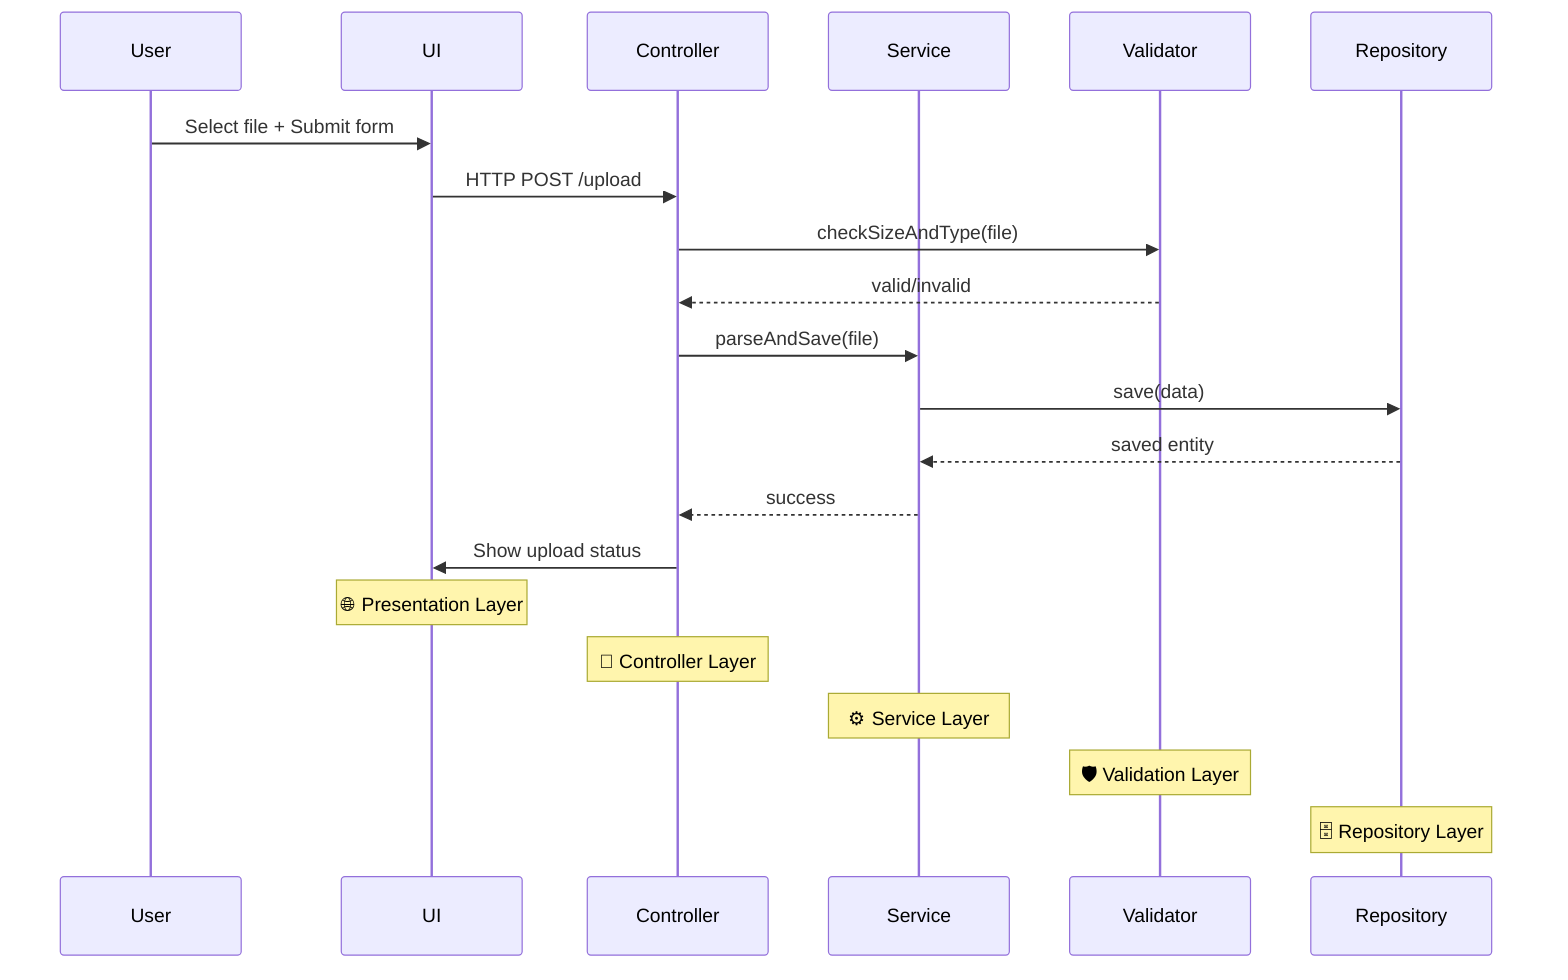 sequenceDiagram
    %% LAYER: Presentation Layer
    participant User
    participant UI

    %% LAYER: Controller Layer
    participant Controller

    %% LAYER: Service Layer
    participant Service

    %% LAYER: Validation Layer
    participant Validator

    %% LAYER: Repository Layer
    participant Repository

    %% Interaction starts
    User->>UI: Select file + Submit form
    UI->>Controller: HTTP POST /upload

    Controller->>Validator: checkSizeAndType(file)
    Validator-->>Controller: valid/invalid

    Controller->>Service: parseAndSave(file)
    Service->>Repository: save(data)
    Repository-->>Service: saved entity
    Service-->>Controller: success

    Controller->>UI: Show upload status

    %% Optional: Notes to indicate layers
    note over UI: 🌐 Presentation Layer
    note over Controller: 🚦 Controller Layer
    note over Service: ⚙️ Service Layer
    note over Validator: 🛡️ Validation Layer
    note over Repository: 🗄️ Repository Layer